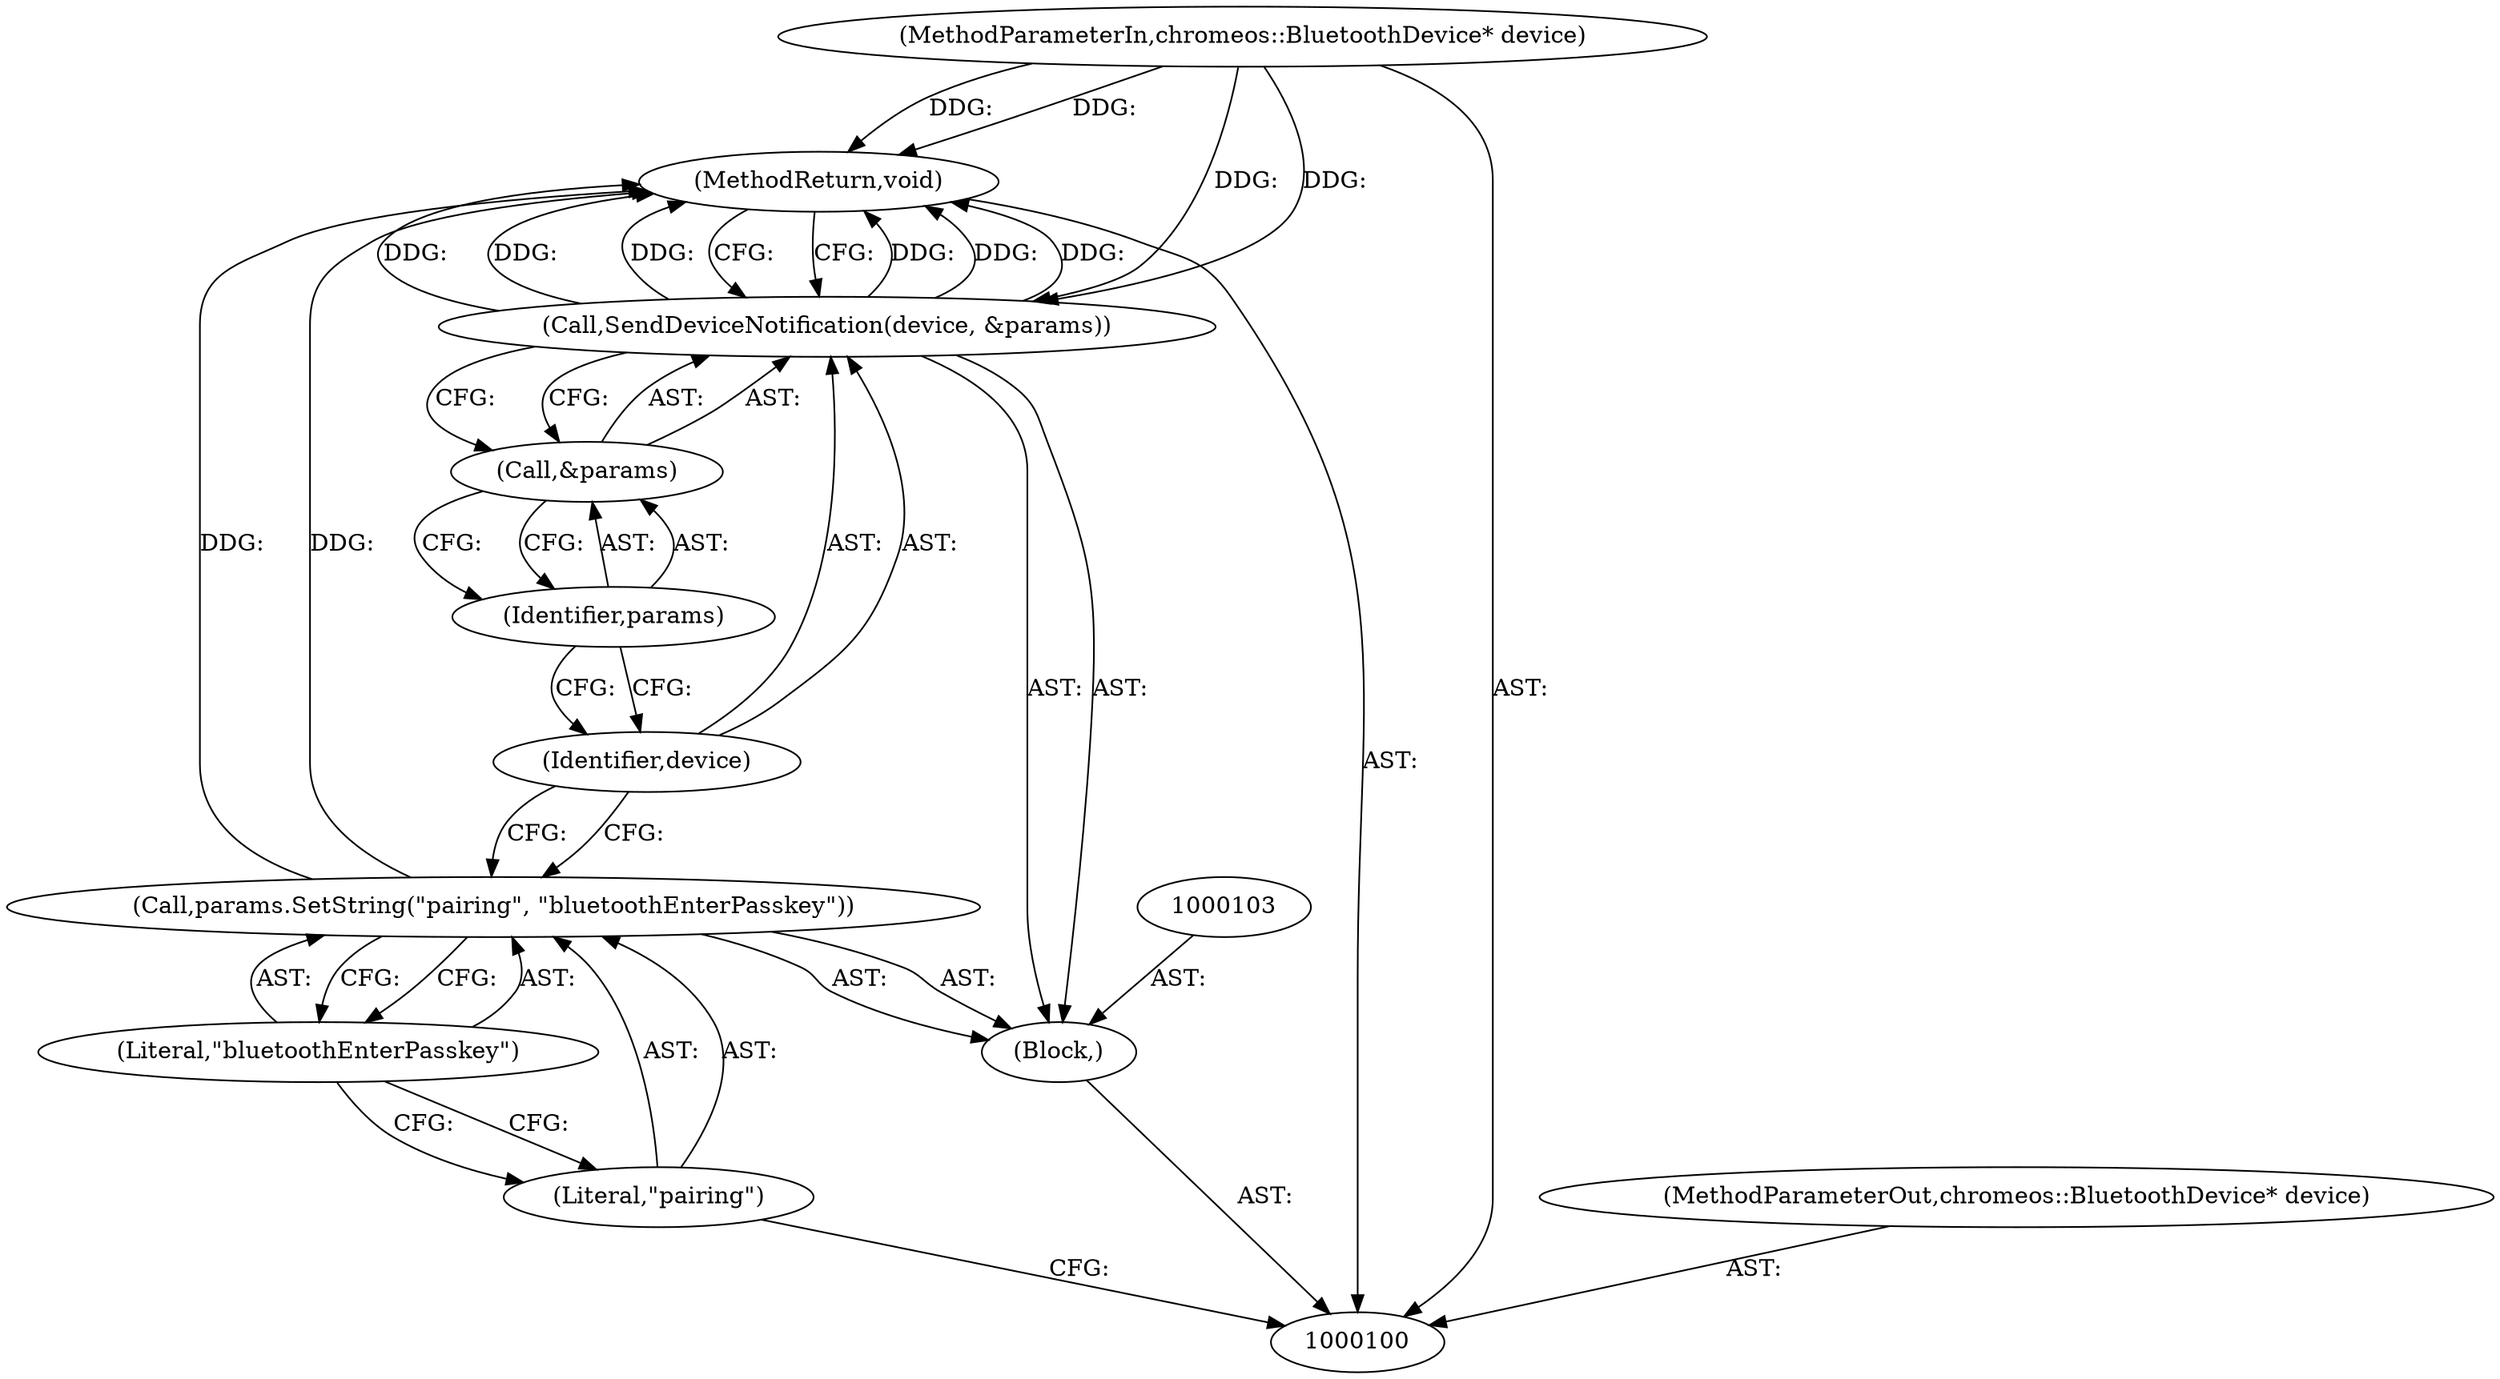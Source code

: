 digraph "0_Chrome_0a38f71865b63025dce4de1f8cca71979c48d14d_6" {
"1000111" [label="(MethodReturn,void)"];
"1000102" [label="(Block,)"];
"1000101" [label="(MethodParameterIn,chromeos::BluetoothDevice* device)"];
"1000131" [label="(MethodParameterOut,chromeos::BluetoothDevice* device)"];
"1000105" [label="(Literal,\"pairing\")"];
"1000104" [label="(Call,params.SetString(\"pairing\", \"bluetoothEnterPasskey\"))"];
"1000106" [label="(Literal,\"bluetoothEnterPasskey\")"];
"1000107" [label="(Call,SendDeviceNotification(device, &params))"];
"1000108" [label="(Identifier,device)"];
"1000109" [label="(Call,&params)"];
"1000110" [label="(Identifier,params)"];
"1000111" -> "1000100"  [label="AST: "];
"1000111" -> "1000107"  [label="CFG: "];
"1000107" -> "1000111"  [label="DDG: "];
"1000107" -> "1000111"  [label="DDG: "];
"1000107" -> "1000111"  [label="DDG: "];
"1000104" -> "1000111"  [label="DDG: "];
"1000101" -> "1000111"  [label="DDG: "];
"1000102" -> "1000100"  [label="AST: "];
"1000103" -> "1000102"  [label="AST: "];
"1000104" -> "1000102"  [label="AST: "];
"1000107" -> "1000102"  [label="AST: "];
"1000101" -> "1000100"  [label="AST: "];
"1000101" -> "1000111"  [label="DDG: "];
"1000101" -> "1000107"  [label="DDG: "];
"1000131" -> "1000100"  [label="AST: "];
"1000105" -> "1000104"  [label="AST: "];
"1000105" -> "1000100"  [label="CFG: "];
"1000106" -> "1000105"  [label="CFG: "];
"1000104" -> "1000102"  [label="AST: "];
"1000104" -> "1000106"  [label="CFG: "];
"1000105" -> "1000104"  [label="AST: "];
"1000106" -> "1000104"  [label="AST: "];
"1000108" -> "1000104"  [label="CFG: "];
"1000104" -> "1000111"  [label="DDG: "];
"1000106" -> "1000104"  [label="AST: "];
"1000106" -> "1000105"  [label="CFG: "];
"1000104" -> "1000106"  [label="CFG: "];
"1000107" -> "1000102"  [label="AST: "];
"1000107" -> "1000109"  [label="CFG: "];
"1000108" -> "1000107"  [label="AST: "];
"1000109" -> "1000107"  [label="AST: "];
"1000111" -> "1000107"  [label="CFG: "];
"1000107" -> "1000111"  [label="DDG: "];
"1000107" -> "1000111"  [label="DDG: "];
"1000107" -> "1000111"  [label="DDG: "];
"1000101" -> "1000107"  [label="DDG: "];
"1000108" -> "1000107"  [label="AST: "];
"1000108" -> "1000104"  [label="CFG: "];
"1000110" -> "1000108"  [label="CFG: "];
"1000109" -> "1000107"  [label="AST: "];
"1000109" -> "1000110"  [label="CFG: "];
"1000110" -> "1000109"  [label="AST: "];
"1000107" -> "1000109"  [label="CFG: "];
"1000110" -> "1000109"  [label="AST: "];
"1000110" -> "1000108"  [label="CFG: "];
"1000109" -> "1000110"  [label="CFG: "];
}
